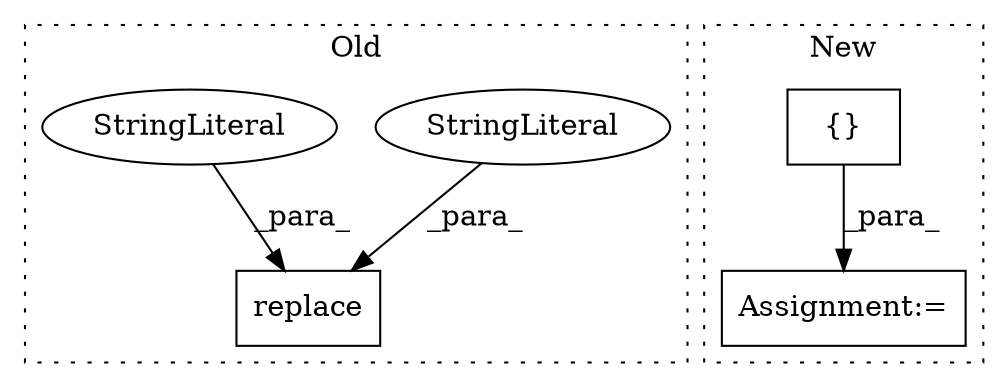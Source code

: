 digraph G {
subgraph cluster0 {
1 [label="replace" a="32" s="1613,1639" l="8,1" shape="box"];
3 [label="StringLiteral" a="45" s="1631" l="8" shape="ellipse"];
4 [label="StringLiteral" a="45" s="1621" l="9" shape="ellipse"];
label = "Old";
style="dotted";
}
subgraph cluster1 {
2 [label="{}" a="4" s="1260,1276" l="1,1" shape="box"];
5 [label="Assignment:=" a="7" s="1246" l="1" shape="box"];
label = "New";
style="dotted";
}
2 -> 5 [label="_para_"];
3 -> 1 [label="_para_"];
4 -> 1 [label="_para_"];
}